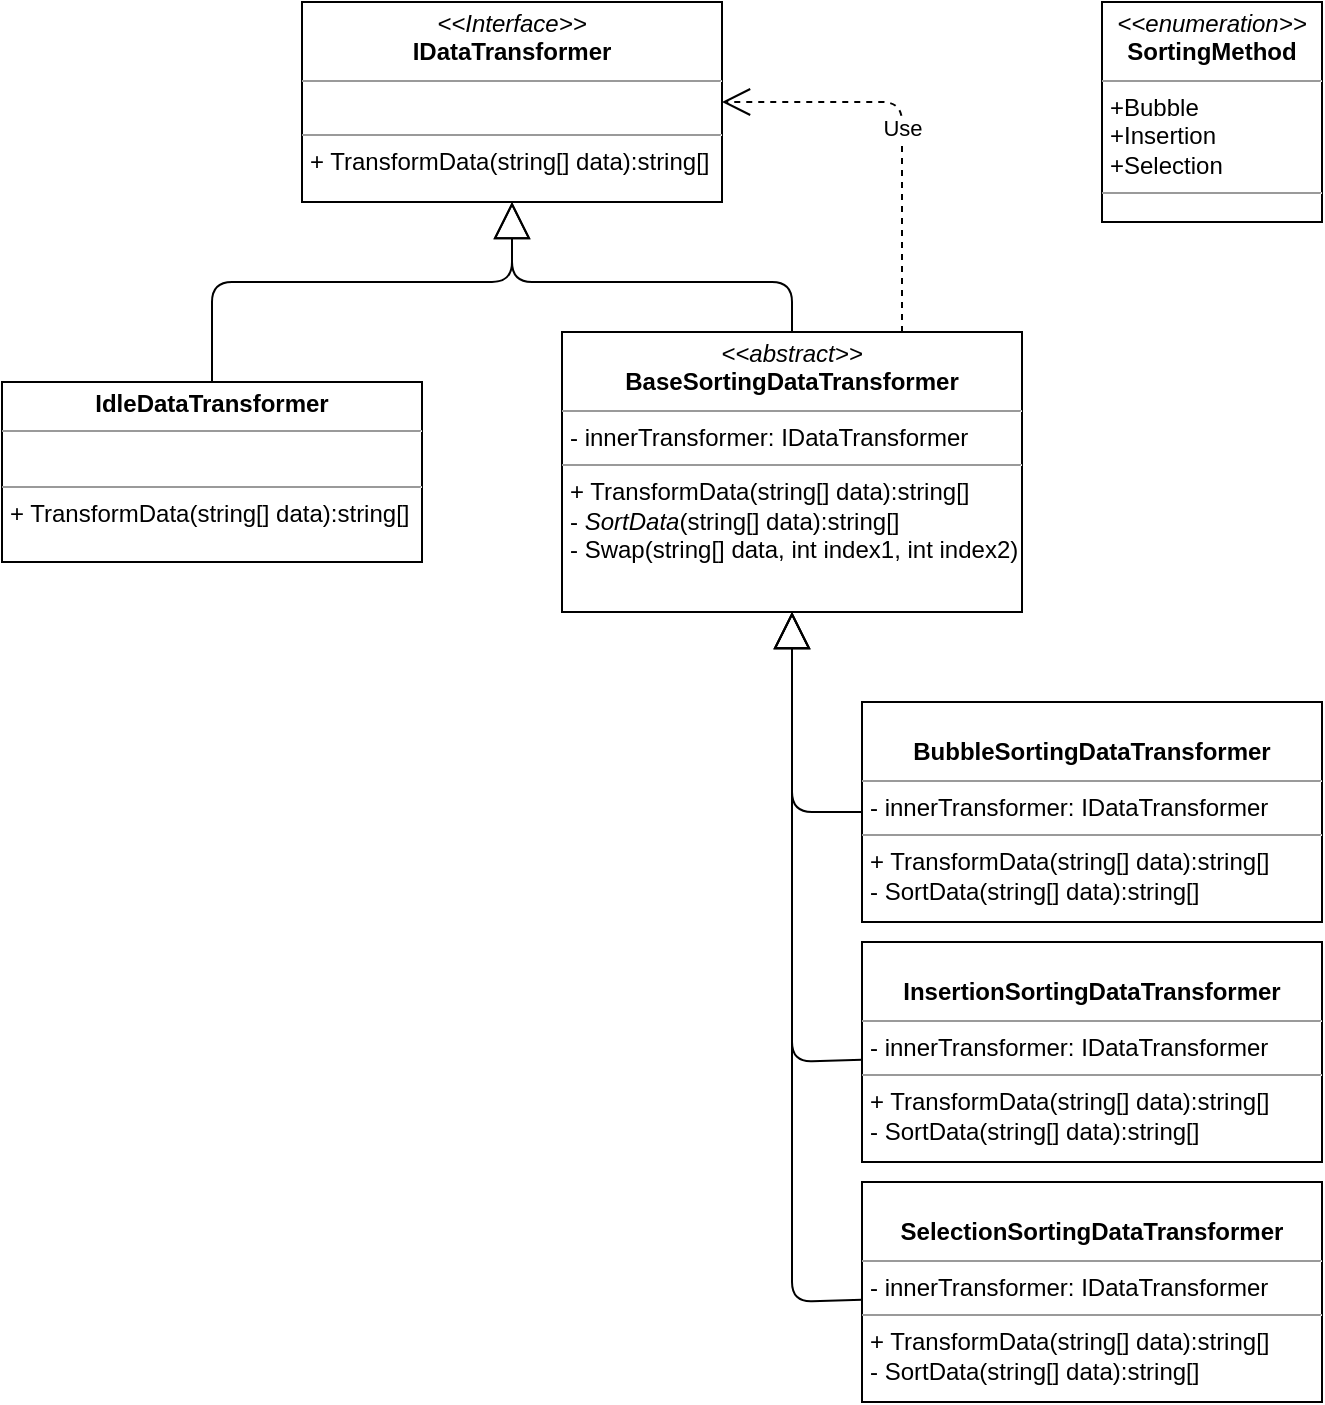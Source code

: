 <mxfile version="13.1.8" type="device"><diagram name="Page-1" id="9f46799a-70d6-7492-0946-bef42562c5a5"><mxGraphModel dx="2556" dy="1170" grid="1" gridSize="10" guides="1" tooltips="1" connect="1" arrows="1" fold="1" page="1" pageScale="1" pageWidth="1100" pageHeight="850" background="#ffffff" math="0" shadow="0"><root><mxCell id="0"/><mxCell id="1" parent="0"/><mxCell id="9ZfguNSYQfrQSupuRnov-1" value="&lt;p style=&quot;margin: 0px ; margin-top: 4px ; text-align: center&quot;&gt;&lt;i&gt;&amp;lt;&amp;lt;Interface&amp;gt;&amp;gt;&lt;/i&gt;&lt;br&gt;&lt;b&gt;IDataTransformer&lt;/b&gt;&lt;/p&gt;&lt;hr size=&quot;1&quot;&gt;&lt;p style=&quot;margin: 0px ; margin-left: 4px&quot;&gt;&lt;br&gt;&lt;/p&gt;&lt;hr size=&quot;1&quot;&gt;&lt;p style=&quot;margin: 0px ; margin-left: 4px&quot;&gt;+ TransformData(string[] data):string[]&lt;br&gt;&lt;/p&gt;" style="verticalAlign=top;align=left;overflow=fill;fontSize=12;fontFamily=Helvetica;html=1;" vertex="1" parent="1"><mxGeometry x="290" y="70" width="210" height="100" as="geometry"/></mxCell><mxCell id="9ZfguNSYQfrQSupuRnov-5" value="&lt;p style=&quot;margin: 0px ; margin-top: 4px ; text-align: center&quot;&gt;&lt;b&gt;IdleDataTransformer&lt;/b&gt;&lt;/p&gt;&lt;hr size=&quot;1&quot;&gt;&lt;p style=&quot;margin: 0px ; margin-left: 4px&quot;&gt;&lt;br&gt;&lt;/p&gt;&lt;hr size=&quot;1&quot;&gt;&lt;p style=&quot;margin: 0px ; margin-left: 4px&quot;&gt;+ TransformData(string[] data):string[]&lt;/p&gt;" style="verticalAlign=top;align=left;overflow=fill;fontSize=12;fontFamily=Helvetica;html=1;" vertex="1" parent="1"><mxGeometry x="140" y="260" width="210" height="90" as="geometry"/></mxCell><mxCell id="9ZfguNSYQfrQSupuRnov-6" value="&lt;p style=&quot;margin: 0px ; margin-top: 4px ; text-align: center&quot;&gt;&lt;i&gt;&amp;lt;&amp;lt;abstract&amp;gt;&amp;gt;&lt;/i&gt;&lt;br&gt;&lt;b&gt;BaseSortingDataTransformer&lt;/b&gt;&lt;/p&gt;&lt;hr size=&quot;1&quot;&gt;&lt;p style=&quot;margin: 0px ; margin-left: 4px&quot;&gt;- innerTransformer: IDataTransformer&lt;/p&gt;&lt;hr size=&quot;1&quot;&gt;&lt;p style=&quot;margin: 0px ; margin-left: 4px&quot;&gt;+ TransformData(string[] data):string[]&lt;/p&gt;&lt;p style=&quot;margin: 0px ; margin-left: 4px&quot;&gt;- &lt;i&gt;SortData&lt;/i&gt;(string[] data):string[]&lt;/p&gt;&lt;p style=&quot;margin: 0px ; margin-left: 4px&quot;&gt;- Swap(string[] data, int index1, int index2)&lt;br&gt;&lt;/p&gt;" style="verticalAlign=top;align=left;overflow=fill;fontSize=12;fontFamily=Helvetica;html=1;" vertex="1" parent="1"><mxGeometry x="420" y="235" width="230" height="140" as="geometry"/></mxCell><mxCell id="9ZfguNSYQfrQSupuRnov-8" value="" style="endArrow=block;endSize=16;endFill=0;html=1;" edge="1" parent="1" source="9ZfguNSYQfrQSupuRnov-5" target="9ZfguNSYQfrQSupuRnov-1"><mxGeometry width="160" relative="1" as="geometry"><mxPoint x="150" y="500" as="sourcePoint"/><mxPoint x="310" y="500" as="targetPoint"/><Array as="points"><mxPoint x="245" y="210"/><mxPoint x="395" y="210"/></Array></mxGeometry></mxCell><mxCell id="9ZfguNSYQfrQSupuRnov-9" value="" style="endArrow=block;endSize=16;endFill=0;html=1;" edge="1" parent="1" source="9ZfguNSYQfrQSupuRnov-6" target="9ZfguNSYQfrQSupuRnov-1"><mxGeometry width="160" relative="1" as="geometry"><mxPoint x="390" y="150" as="sourcePoint"/><mxPoint x="550" y="150" as="targetPoint"/><Array as="points"><mxPoint x="535" y="210"/><mxPoint x="395" y="210"/></Array></mxGeometry></mxCell><mxCell id="9ZfguNSYQfrQSupuRnov-11" value="Use" style="endArrow=open;endSize=12;dashed=1;html=1;" edge="1" parent="1" target="9ZfguNSYQfrQSupuRnov-1"><mxGeometry width="160" relative="1" as="geometry"><mxPoint x="590" y="235" as="sourcePoint"/><mxPoint x="900" y="270" as="targetPoint"/><Array as="points"><mxPoint x="590" y="120"/></Array></mxGeometry></mxCell><mxCell id="9ZfguNSYQfrQSupuRnov-13" value="&lt;p style=&quot;margin: 0px ; margin-top: 4px ; text-align: center&quot;&gt;&lt;br&gt;&lt;b&gt;BubbleSortingDataTransformer&lt;/b&gt;&lt;/p&gt;&lt;hr size=&quot;1&quot;&gt;&lt;p style=&quot;margin: 0px ; margin-left: 4px&quot;&gt;- innerTransformer: IDataTransformer&lt;/p&gt;&lt;hr size=&quot;1&quot;&gt;&lt;p style=&quot;margin: 0px ; margin-left: 4px&quot;&gt;+ TransformData(string[] data):string[]&lt;/p&gt;&lt;p style=&quot;margin: 0px ; margin-left: 4px&quot;&gt;- SortData(string[] data):string[]&lt;/p&gt;" style="verticalAlign=top;align=left;overflow=fill;fontSize=12;fontFamily=Helvetica;html=1;" vertex="1" parent="1"><mxGeometry x="570" y="420" width="230" height="110" as="geometry"/></mxCell><mxCell id="9ZfguNSYQfrQSupuRnov-14" value="&lt;p style=&quot;margin: 0px ; margin-top: 4px ; text-align: center&quot;&gt;&lt;br&gt;&lt;b&gt;InsertionSortingDataTransformer&lt;/b&gt;&lt;/p&gt;&lt;hr size=&quot;1&quot;&gt;&lt;p style=&quot;margin: 0px ; margin-left: 4px&quot;&gt;- innerTransformer: IDataTransformer&lt;/p&gt;&lt;hr size=&quot;1&quot;&gt;&lt;p style=&quot;margin: 0px ; margin-left: 4px&quot;&gt;+ TransformData(string[] data):string[]&lt;/p&gt;&lt;p style=&quot;margin: 0px ; margin-left: 4px&quot;&gt;- SortData(string[] data):string[]&lt;/p&gt;" style="verticalAlign=top;align=left;overflow=fill;fontSize=12;fontFamily=Helvetica;html=1;" vertex="1" parent="1"><mxGeometry x="570" y="540" width="230" height="110" as="geometry"/></mxCell><mxCell id="9ZfguNSYQfrQSupuRnov-15" value="&lt;p style=&quot;margin: 0px ; margin-top: 4px ; text-align: center&quot;&gt;&lt;br&gt;&lt;b&gt;SelectionSortingDataTransformer&lt;/b&gt;&lt;/p&gt;&lt;hr size=&quot;1&quot;&gt;&lt;p style=&quot;margin: 0px ; margin-left: 4px&quot;&gt;- innerTransformer: IDataTransformer&lt;/p&gt;&lt;hr size=&quot;1&quot;&gt;&lt;p style=&quot;margin: 0px ; margin-left: 4px&quot;&gt;+ TransformData(string[] data):string[]&lt;/p&gt;&lt;p style=&quot;margin: 0px ; margin-left: 4px&quot;&gt;- SortData(string[] data):string[]&lt;/p&gt;" style="verticalAlign=top;align=left;overflow=fill;fontSize=12;fontFamily=Helvetica;html=1;" vertex="1" parent="1"><mxGeometry x="570" y="660" width="230" height="110" as="geometry"/></mxCell><mxCell id="9ZfguNSYQfrQSupuRnov-16" value="" style="endArrow=block;endSize=16;endFill=0;html=1;exitX=0;exitY=0.5;exitDx=0;exitDy=0;" edge="1" parent="1" source="9ZfguNSYQfrQSupuRnov-13" target="9ZfguNSYQfrQSupuRnov-6"><mxGeometry width="160" relative="1" as="geometry"><mxPoint x="470" y="540" as="sourcePoint"/><mxPoint x="630" y="540" as="targetPoint"/><Array as="points"><mxPoint x="535" y="475"/></Array></mxGeometry></mxCell><mxCell id="9ZfguNSYQfrQSupuRnov-17" value="" style="endArrow=block;endSize=16;endFill=0;html=1;" edge="1" parent="1" source="9ZfguNSYQfrQSupuRnov-14" target="9ZfguNSYQfrQSupuRnov-6"><mxGeometry width="160" relative="1" as="geometry"><mxPoint x="470" y="540" as="sourcePoint"/><mxPoint x="630" y="540" as="targetPoint"/><Array as="points"><mxPoint x="535" y="600"/></Array></mxGeometry></mxCell><mxCell id="9ZfguNSYQfrQSupuRnov-18" value="" style="endArrow=block;endSize=16;endFill=0;html=1;" edge="1" parent="1" source="9ZfguNSYQfrQSupuRnov-15" target="9ZfguNSYQfrQSupuRnov-6"><mxGeometry width="160" relative="1" as="geometry"><mxPoint x="470" y="730" as="sourcePoint"/><mxPoint x="630" y="730" as="targetPoint"/><Array as="points"><mxPoint x="535" y="720"/></Array></mxGeometry></mxCell><mxCell id="9ZfguNSYQfrQSupuRnov-19" value="&lt;p style=&quot;margin: 0px ; margin-top: 4px ; text-align: center&quot;&gt;&lt;i&gt;&amp;lt;&amp;lt;enumeration&amp;gt;&amp;gt;&lt;/i&gt;&lt;br&gt;&lt;b&gt;SortingMethod&lt;/b&gt;&lt;/p&gt;&lt;hr size=&quot;1&quot;&gt;&lt;p style=&quot;margin: 0px ; margin-left: 4px&quot;&gt;+Bubble&lt;/p&gt;&lt;p style=&quot;margin: 0px ; margin-left: 4px&quot;&gt;+Insertion&lt;/p&gt;&lt;p style=&quot;margin: 0px ; margin-left: 4px&quot;&gt;+Selection&lt;br&gt;&lt;/p&gt;&lt;hr size=&quot;1&quot;&gt;" style="verticalAlign=top;align=left;overflow=fill;fontSize=12;fontFamily=Helvetica;html=1;" vertex="1" parent="1"><mxGeometry x="690" y="70" width="110" height="110" as="geometry"/></mxCell></root></mxGraphModel></diagram></mxfile>